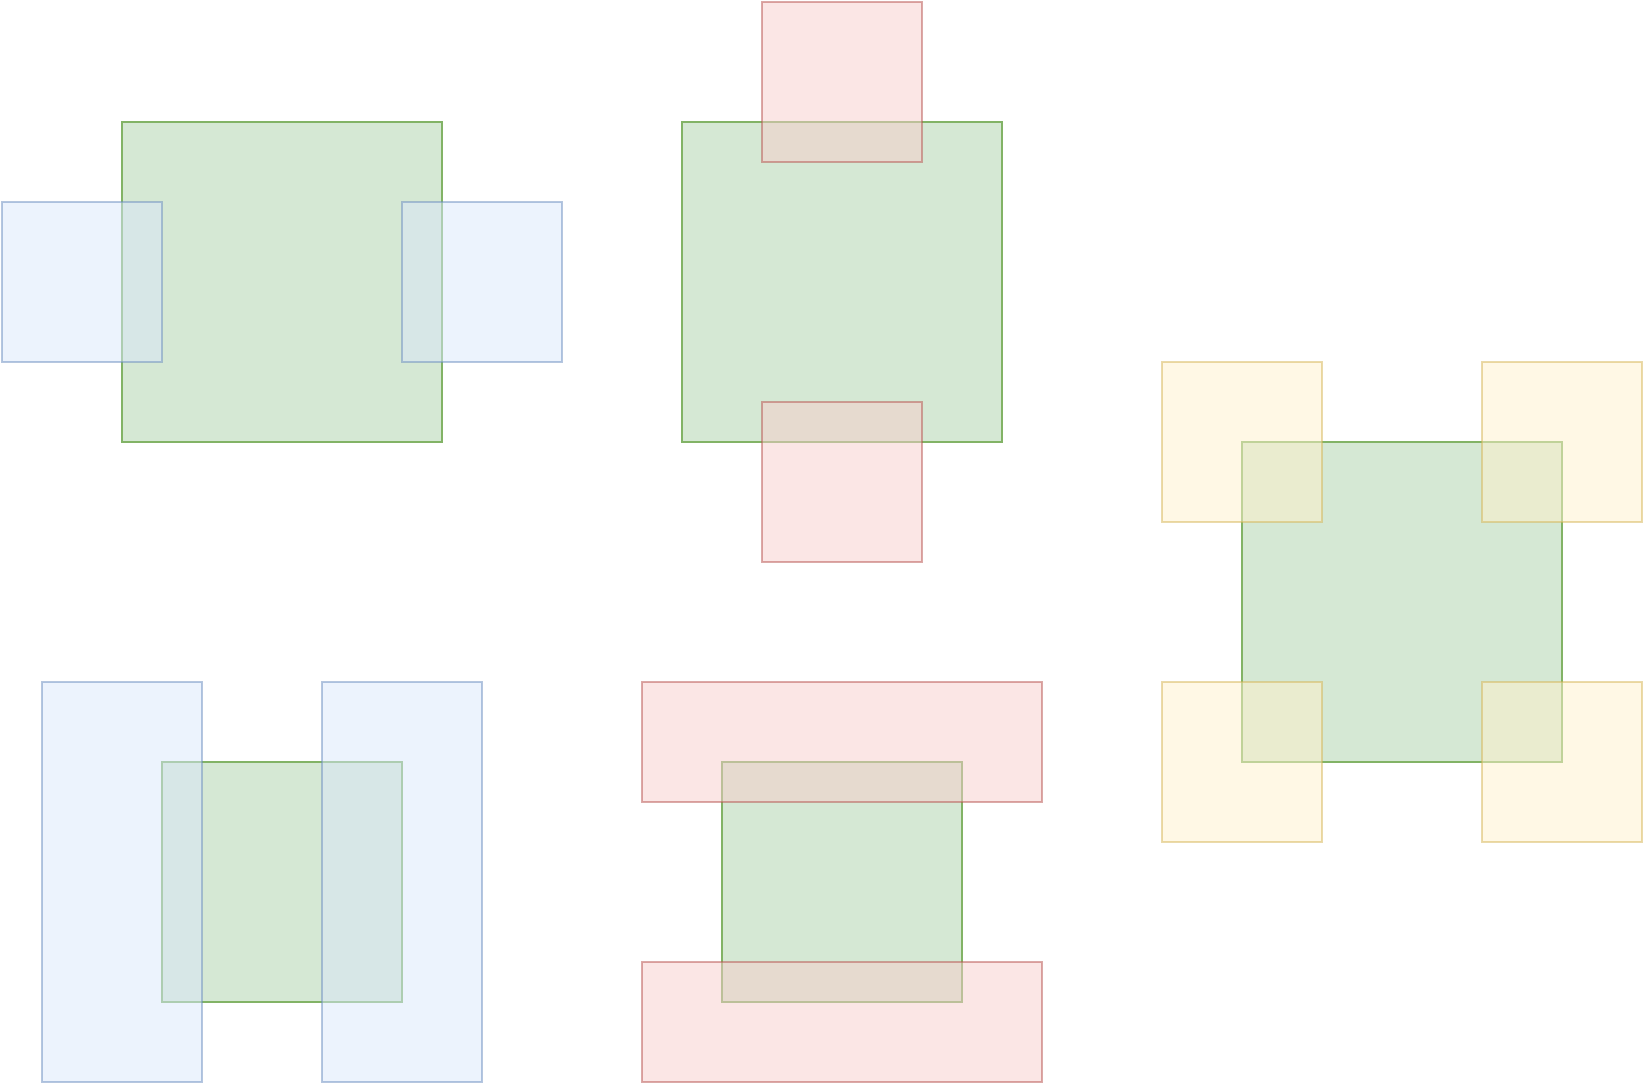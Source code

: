 <mxfile>
    <diagram id="D9y0n1A1WVWuOY9T_B6i" name="Page-1">
        <mxGraphModel dx="658" dy="728" grid="1" gridSize="10" guides="1" tooltips="1" connect="1" arrows="1" fold="1" page="1" pageScale="1" pageWidth="827" pageHeight="1169" math="0" shadow="0">
            <root>
                <mxCell id="0"/>
                <mxCell id="1" parent="0"/>
                <mxCell id="8" value="" style="rounded=0;whiteSpace=wrap;html=1;fillColor=none;" parent="1" vertex="1">
                    <mxGeometry x="80" y="280" width="160" height="160" as="geometry"/>
                </mxCell>
                <mxCell id="2" value="" style="rounded=0;whiteSpace=wrap;html=1;fillColor=#d5e8d4;strokeColor=#82b366;" parent="1" vertex="1">
                    <mxGeometry x="80" y="280" width="160" height="160" as="geometry"/>
                </mxCell>
                <mxCell id="3" value="" style="rounded=0;whiteSpace=wrap;html=1;fillColor=#dae8fc;strokeColor=#6c8ebf;opacity=50;" parent="1" vertex="1">
                    <mxGeometry x="20" y="320" width="80" height="80" as="geometry"/>
                </mxCell>
                <mxCell id="5" value="" style="rounded=0;whiteSpace=wrap;html=1;fillColor=#dae8fc;strokeColor=#6c8ebf;opacity=50;" parent="1" vertex="1">
                    <mxGeometry x="220" y="320" width="80" height="80" as="geometry"/>
                </mxCell>
                <mxCell id="9" value="" style="rounded=0;whiteSpace=wrap;html=1;fillColor=#d5e8d4;strokeColor=#82b366;" parent="1" vertex="1">
                    <mxGeometry x="100" y="600" width="120" height="120" as="geometry"/>
                </mxCell>
                <mxCell id="10" value="" style="rounded=0;whiteSpace=wrap;html=1;fillColor=#dae8fc;strokeColor=#6c8ebf;opacity=50;" parent="1" vertex="1">
                    <mxGeometry x="40" y="560" width="80" height="200" as="geometry"/>
                </mxCell>
                <mxCell id="12" value="" style="rounded=0;whiteSpace=wrap;html=1;fillColor=#dae8fc;strokeColor=#6c8ebf;opacity=50;" parent="1" vertex="1">
                    <mxGeometry x="180" y="560" width="80" height="200" as="geometry"/>
                </mxCell>
                <mxCell id="13" value="" style="rounded=0;whiteSpace=wrap;html=1;fillColor=#d5e8d4;strokeColor=#82b366;" parent="1" vertex="1">
                    <mxGeometry x="380" y="600" width="120" height="120" as="geometry"/>
                </mxCell>
                <mxCell id="14" value="" style="rounded=0;whiteSpace=wrap;html=1;fillColor=#f8cecc;strokeColor=#b85450;opacity=50;" parent="1" vertex="1">
                    <mxGeometry x="340" y="560" width="200" height="60" as="geometry"/>
                </mxCell>
                <mxCell id="15" value="" style="rounded=0;whiteSpace=wrap;html=1;fillColor=#f8cecc;strokeColor=#b85450;opacity=50;" parent="1" vertex="1">
                    <mxGeometry x="340" y="700" width="200" height="60" as="geometry"/>
                </mxCell>
                <mxCell id="21" value="" style="rounded=0;whiteSpace=wrap;html=1;fillColor=#d5e8d4;strokeColor=#82b366;" parent="1" vertex="1">
                    <mxGeometry x="640" y="440" width="160" height="160" as="geometry"/>
                </mxCell>
                <mxCell id="22" value="" style="rounded=0;whiteSpace=wrap;html=1;fillColor=#fff2cc;opacity=50;strokeColor=#d6b656;" parent="1" vertex="1">
                    <mxGeometry x="600" y="400" width="80" height="80" as="geometry"/>
                </mxCell>
                <mxCell id="23" value="" style="rounded=0;whiteSpace=wrap;html=1;fillColor=#fff2cc;opacity=50;strokeColor=#d6b656;" parent="1" vertex="1">
                    <mxGeometry x="600" y="560" width="80" height="80" as="geometry"/>
                </mxCell>
                <mxCell id="24" value="" style="rounded=0;whiteSpace=wrap;html=1;fillColor=#fff2cc;opacity=50;strokeColor=#d6b656;" parent="1" vertex="1">
                    <mxGeometry x="760" y="560" width="80" height="80" as="geometry"/>
                </mxCell>
                <mxCell id="25" value="" style="rounded=0;whiteSpace=wrap;html=1;fillColor=#fff2cc;opacity=50;strokeColor=#d6b656;" parent="1" vertex="1">
                    <mxGeometry x="760" y="400" width="80" height="80" as="geometry"/>
                </mxCell>
                <mxCell id="32" value="" style="rounded=0;whiteSpace=wrap;html=1;fillColor=none;" parent="1" vertex="1">
                    <mxGeometry x="360" y="280" width="160" height="160" as="geometry"/>
                </mxCell>
                <mxCell id="33" value="" style="rounded=0;whiteSpace=wrap;html=1;fillColor=#d5e8d4;strokeColor=#82b366;" parent="1" vertex="1">
                    <mxGeometry x="360" y="280" width="160" height="160" as="geometry"/>
                </mxCell>
                <mxCell id="36" value="" style="rounded=0;whiteSpace=wrap;html=1;fillColor=#f8cecc;strokeColor=#b85450;opacity=50;" parent="1" vertex="1">
                    <mxGeometry x="400" y="420" width="80" height="80" as="geometry"/>
                </mxCell>
                <mxCell id="37" value="" style="rounded=0;whiteSpace=wrap;html=1;fillColor=#f8cecc;strokeColor=#b85450;opacity=50;" parent="1" vertex="1">
                    <mxGeometry x="400" y="220" width="80" height="80" as="geometry"/>
                </mxCell>
            </root>
        </mxGraphModel>
    </diagram>
    <diagram id="37kOpbUEENELZWZ-42YW" name="Page-2">
        <mxGraphModel dx="1537" dy="728" grid="1" gridSize="10" guides="1" tooltips="1" connect="1" arrows="1" fold="1" page="1" pageScale="1" pageWidth="827" pageHeight="1169" math="0" shadow="0">
            <root>
                <mxCell id="0"/>
                <mxCell id="1" parent="0"/>
                <mxCell id="Qr5x2QdAKcGL1PW_GDfY-1" value="Shape" style="rounded=0;whiteSpace=wrap;html=1;" parent="1" vertex="1">
                    <mxGeometry x="200" y="120" width="80" height="40" as="geometry"/>
                </mxCell>
                <mxCell id="Qr5x2QdAKcGL1PW_GDfY-2" value="Rectangle" style="rounded=0;whiteSpace=wrap;html=1;" parent="1" vertex="1">
                    <mxGeometry x="80" y="200" width="80" height="40" as="geometry"/>
                </mxCell>
                <mxCell id="Qr5x2QdAKcGL1PW_GDfY-3" value="Circle" style="rounded=0;whiteSpace=wrap;html=1;" parent="1" vertex="1">
                    <mxGeometry x="320" y="200" width="80" height="40" as="geometry"/>
                </mxCell>
                <mxCell id="Qr5x2QdAKcGL1PW_GDfY-4" value="Ball" style="rounded=0;whiteSpace=wrap;html=1;" parent="1" vertex="1">
                    <mxGeometry x="320" y="280" width="80" height="40" as="geometry"/>
                </mxCell>
                <mxCell id="Qr5x2QdAKcGL1PW_GDfY-5" value="Paddle" style="rounded=0;whiteSpace=wrap;html=1;" parent="1" vertex="1">
                    <mxGeometry x="200" y="280" width="80" height="40" as="geometry"/>
                </mxCell>
                <mxCell id="Qr5x2QdAKcGL1PW_GDfY-6" value="Brick" style="rounded=0;whiteSpace=wrap;html=1;" parent="1" vertex="1">
                    <mxGeometry x="80" y="280" width="80" height="40" as="geometry"/>
                </mxCell>
                <mxCell id="Qr5x2QdAKcGL1PW_GDfY-7" value="Wall" style="rounded=0;whiteSpace=wrap;html=1;" parent="1" vertex="1">
                    <mxGeometry x="-40" y="280" width="80" height="40" as="geometry"/>
                </mxCell>
                <mxCell id="Qr5x2QdAKcGL1PW_GDfY-9" value="" style="endArrow=none;html=1;entryX=0.5;entryY=1;entryDx=0;entryDy=0;exitX=0.5;exitY=0;exitDx=0;exitDy=0;" parent="1" source="Qr5x2QdAKcGL1PW_GDfY-2" target="Qr5x2QdAKcGL1PW_GDfY-1" edge="1">
                    <mxGeometry width="50" height="50" relative="1" as="geometry">
                        <mxPoint x="220" y="400" as="sourcePoint"/>
                        <mxPoint x="270" y="350" as="targetPoint"/>
                        <Array as="points">
                            <mxPoint x="120" y="180"/>
                            <mxPoint x="240" y="180"/>
                        </Array>
                    </mxGeometry>
                </mxCell>
                <mxCell id="Qr5x2QdAKcGL1PW_GDfY-10" value="" style="endArrow=none;html=1;entryX=0.5;entryY=1;entryDx=0;entryDy=0;exitX=0.5;exitY=0;exitDx=0;exitDy=0;" parent="1" source="Qr5x2QdAKcGL1PW_GDfY-7" target="Qr5x2QdAKcGL1PW_GDfY-2" edge="1">
                    <mxGeometry width="50" height="50" relative="1" as="geometry">
                        <mxPoint x="350" y="160" as="sourcePoint"/>
                        <mxPoint x="400" y="110" as="targetPoint"/>
                        <Array as="points">
                            <mxPoint y="260"/>
                            <mxPoint x="120" y="260"/>
                        </Array>
                    </mxGeometry>
                </mxCell>
                <mxCell id="Qr5x2QdAKcGL1PW_GDfY-11" value="" style="endArrow=none;html=1;entryX=0.5;entryY=1;entryDx=0;entryDy=0;exitX=0.5;exitY=0;exitDx=0;exitDy=0;" parent="1" source="Qr5x2QdAKcGL1PW_GDfY-3" target="Qr5x2QdAKcGL1PW_GDfY-1" edge="1">
                    <mxGeometry width="50" height="50" relative="1" as="geometry">
                        <mxPoint x="360" y="170" as="sourcePoint"/>
                        <mxPoint x="410" y="120" as="targetPoint"/>
                        <Array as="points">
                            <mxPoint x="360" y="180"/>
                            <mxPoint x="240" y="180"/>
                        </Array>
                    </mxGeometry>
                </mxCell>
                <mxCell id="Qr5x2QdAKcGL1PW_GDfY-12" value="" style="endArrow=none;html=1;entryX=0.5;entryY=1;entryDx=0;entryDy=0;exitX=0.5;exitY=0;exitDx=0;exitDy=0;" parent="1" source="Qr5x2QdAKcGL1PW_GDfY-6" target="Qr5x2QdAKcGL1PW_GDfY-2" edge="1">
                    <mxGeometry width="50" height="50" relative="1" as="geometry">
                        <mxPoint x="370" y="180" as="sourcePoint"/>
                        <mxPoint x="420" y="130" as="targetPoint"/>
                    </mxGeometry>
                </mxCell>
                <mxCell id="Qr5x2QdAKcGL1PW_GDfY-13" value="" style="endArrow=none;html=1;exitX=0.5;exitY=0;exitDx=0;exitDy=0;entryX=0.5;entryY=1;entryDx=0;entryDy=0;" parent="1" source="Qr5x2QdAKcGL1PW_GDfY-5" target="Qr5x2QdAKcGL1PW_GDfY-2" edge="1">
                    <mxGeometry width="50" height="50" relative="1" as="geometry">
                        <mxPoint x="380" y="190" as="sourcePoint"/>
                        <mxPoint x="430" y="140" as="targetPoint"/>
                        <Array as="points">
                            <mxPoint x="240" y="260"/>
                            <mxPoint x="120" y="260"/>
                        </Array>
                    </mxGeometry>
                </mxCell>
                <mxCell id="Qr5x2QdAKcGL1PW_GDfY-14" value="" style="endArrow=none;html=1;entryX=0.5;entryY=1;entryDx=0;entryDy=0;" parent="1" source="Qr5x2QdAKcGL1PW_GDfY-4" target="Qr5x2QdAKcGL1PW_GDfY-3" edge="1">
                    <mxGeometry width="50" height="50" relative="1" as="geometry">
                        <mxPoint x="390" y="200" as="sourcePoint"/>
                        <mxPoint x="440" y="150" as="targetPoint"/>
                    </mxGeometry>
                </mxCell>
            </root>
        </mxGraphModel>
    </diagram>
    <diagram id="2sWwRo4ZFx5-pePZC_CM" name="Page-3">
        <mxGraphModel dx="1021" dy="809" grid="1" gridSize="10" guides="1" tooltips="1" connect="1" arrows="1" fold="1" page="1" pageScale="1" pageWidth="827" pageHeight="1169" math="0" shadow="0">
            <root>
                <mxCell id="0"/>
                <mxCell id="1" parent="0"/>
                <mxCell id="E0uVWgAHKYhyHuvZZFbG-1" value="" style="rounded=0;whiteSpace=wrap;html=1;fillColor=none;dashed=1;" vertex="1" parent="1">
                    <mxGeometry x="80" y="80" width="160" height="160" as="geometry"/>
                </mxCell>
                <mxCell id="E0uVWgAHKYhyHuvZZFbG-2" value="" style="ellipse;whiteSpace=wrap;html=1;aspect=fixed;fillColor=#dae8fc;strokeColor=#6c8ebf;shadow=0;" vertex="1" parent="1">
                    <mxGeometry x="80" y="80" width="160" height="160" as="geometry"/>
                </mxCell>
                <mxCell id="E0uVWgAHKYhyHuvZZFbG-4" value="" style="rounded=0;whiteSpace=wrap;html=1;fillColor=#dae8fc;strokeColor=#6c8ebf;" vertex="1" parent="1">
                    <mxGeometry x="280" y="120" width="160" height="80" as="geometry"/>
                </mxCell>
                <mxCell id="E0uVWgAHKYhyHuvZZFbG-8" value="" style="ellipse;whiteSpace=wrap;html=1;aspect=fixed;shadow=0;sketch=0;fillColor=#000000;" vertex="1" parent="1">
                    <mxGeometry x="NaN" y="NaN" width="NaN" height="10" as="geometry"/>
                </mxCell>
                <mxCell id="E0uVWgAHKYhyHuvZZFbG-9" value="" style="ellipse;whiteSpace=wrap;html=1;aspect=fixed;shadow=0;sketch=0;fillColor=#000000;" vertex="1" parent="1">
                    <mxGeometry x="155" y="155" width="10" height="10" as="geometry"/>
                </mxCell>
                <mxCell id="E0uVWgAHKYhyHuvZZFbG-10" value="" style="endArrow=classic;startArrow=classic;html=1;exitX=0.5;exitY=0;exitDx=0;exitDy=0;" edge="1" parent="1" source="E0uVWgAHKYhyHuvZZFbG-9" target="E0uVWgAHKYhyHuvZZFbG-2">
                    <mxGeometry width="50" height="50" relative="1" as="geometry">
                        <mxPoint x="190" y="150" as="sourcePoint"/>
                        <mxPoint x="240" y="100" as="targetPoint"/>
                    </mxGeometry>
                </mxCell>
                <mxCell id="E0uVWgAHKYhyHuvZZFbG-11" value="" style="endArrow=none;html=1;" edge="1" parent="1">
                    <mxGeometry width="50" height="50" relative="1" as="geometry">
                        <mxPoint x="80" y="80" as="sourcePoint"/>
                        <mxPoint x="80" y="40" as="targetPoint"/>
                    </mxGeometry>
                </mxCell>
                <mxCell id="E0uVWgAHKYhyHuvZZFbG-12" value="" style="endArrow=none;html=1;" edge="1" parent="1">
                    <mxGeometry width="50" height="50" relative="1" as="geometry">
                        <mxPoint x="239.47" y="80" as="sourcePoint"/>
                        <mxPoint x="239.47" y="40" as="targetPoint"/>
                    </mxGeometry>
                </mxCell>
                <mxCell id="E0uVWgAHKYhyHuvZZFbG-13" value="" style="endArrow=none;html=1;entryX=0;entryY=1;entryDx=0;entryDy=0;" edge="1" parent="1" target="E0uVWgAHKYhyHuvZZFbG-1">
                    <mxGeometry width="50" height="50" relative="1" as="geometry">
                        <mxPoint x="40" y="240" as="sourcePoint"/>
                        <mxPoint x="90" y="50" as="targetPoint"/>
                    </mxGeometry>
                </mxCell>
                <mxCell id="E0uVWgAHKYhyHuvZZFbG-14" value="" style="endArrow=none;html=1;entryX=0;entryY=1;entryDx=0;entryDy=0;" edge="1" parent="1">
                    <mxGeometry width="50" height="50" relative="1" as="geometry">
                        <mxPoint x="40.0" y="79.47" as="sourcePoint"/>
                        <mxPoint x="80" y="79.47" as="targetPoint"/>
                    </mxGeometry>
                </mxCell>
                <mxCell id="E0uVWgAHKYhyHuvZZFbG-15" value="" style="endArrow=none;html=1;entryX=0;entryY=1;entryDx=0;entryDy=0;" edge="1" parent="1">
                    <mxGeometry width="50" height="50" relative="1" as="geometry">
                        <mxPoint x="440.0" y="120" as="sourcePoint"/>
                        <mxPoint x="480" y="120.0" as="targetPoint"/>
                    </mxGeometry>
                </mxCell>
                <mxCell id="E0uVWgAHKYhyHuvZZFbG-16" value="" style="endArrow=none;html=1;" edge="1" parent="1">
                    <mxGeometry width="50" height="50" relative="1" as="geometry">
                        <mxPoint x="280" y="120" as="sourcePoint"/>
                        <mxPoint x="280" y="80" as="targetPoint"/>
                    </mxGeometry>
                </mxCell>
                <mxCell id="E0uVWgAHKYhyHuvZZFbG-17" value="" style="endArrow=none;html=1;" edge="1" parent="1">
                    <mxGeometry width="50" height="50" relative="1" as="geometry">
                        <mxPoint x="439.47" y="120" as="sourcePoint"/>
                        <mxPoint x="439.47" y="80" as="targetPoint"/>
                    </mxGeometry>
                </mxCell>
                <mxCell id="E0uVWgAHKYhyHuvZZFbG-19" value="" style="endArrow=none;html=1;entryX=0;entryY=1;entryDx=0;entryDy=0;" edge="1" parent="1">
                    <mxGeometry width="50" height="50" relative="1" as="geometry">
                        <mxPoint x="440" y="200" as="sourcePoint"/>
                        <mxPoint x="480" y="200.0" as="targetPoint"/>
                    </mxGeometry>
                </mxCell>
                <mxCell id="E0uVWgAHKYhyHuvZZFbG-20" value="Rectangle" style="text;strokeColor=none;fillColor=none;html=1;fontSize=14;fontStyle=1;verticalAlign=middle;align=center;shadow=0;sketch=0;" vertex="1" parent="1">
                    <mxGeometry x="310" y="80" width="100" height="40" as="geometry"/>
                </mxCell>
                <mxCell id="E0uVWgAHKYhyHuvZZFbG-22" value="Circle" style="text;strokeColor=none;fillColor=none;html=1;fontSize=14;fontStyle=1;verticalAlign=middle;align=center;shadow=0;sketch=0;" vertex="1" parent="1">
                    <mxGeometry x="110" y="40" width="100" height="40" as="geometry"/>
                </mxCell>
                <mxCell id="E0uVWgAHKYhyHuvZZFbG-23" value="MinX" style="text;strokeColor=none;fillColor=none;html=1;fontSize=12;fontStyle=1;verticalAlign=middle;align=center;shadow=0;sketch=0;" vertex="1" parent="1">
                    <mxGeometry x="40" y="20" width="80" height="20" as="geometry"/>
                </mxCell>
                <mxCell id="E0uVWgAHKYhyHuvZZFbG-24" value="MaxX" style="text;strokeColor=none;fillColor=none;html=1;fontSize=12;fontStyle=1;verticalAlign=middle;align=center;shadow=0;sketch=0;" vertex="1" parent="1">
                    <mxGeometry x="200" y="20" width="80" height="20" as="geometry"/>
                </mxCell>
                <mxCell id="E0uVWgAHKYhyHuvZZFbG-25" value="MinX" style="text;strokeColor=none;fillColor=none;html=1;fontSize=12;fontStyle=1;verticalAlign=middle;align=center;shadow=0;sketch=0;" vertex="1" parent="1">
                    <mxGeometry x="240" y="60" width="80" height="20" as="geometry"/>
                </mxCell>
                <mxCell id="E0uVWgAHKYhyHuvZZFbG-26" value="MaxX" style="text;strokeColor=none;fillColor=none;html=1;fontSize=12;fontStyle=1;verticalAlign=middle;align=center;shadow=0;sketch=0;" vertex="1" parent="1">
                    <mxGeometry x="400" y="60" width="80" height="20" as="geometry"/>
                </mxCell>
                <mxCell id="E0uVWgAHKYhyHuvZZFbG-27" value="MinY" style="text;strokeColor=none;fillColor=none;html=1;fontSize=12;fontStyle=1;verticalAlign=middle;align=center;shadow=0;sketch=0;" vertex="1" parent="1">
                    <mxGeometry x="-40" y="70" width="80" height="20" as="geometry"/>
                </mxCell>
                <mxCell id="E0uVWgAHKYhyHuvZZFbG-28" value="MaxY" style="text;strokeColor=none;fillColor=none;html=1;fontSize=12;fontStyle=1;verticalAlign=middle;align=center;shadow=0;sketch=0;" vertex="1" parent="1">
                    <mxGeometry x="-40" y="230" width="80" height="20" as="geometry"/>
                </mxCell>
                <mxCell id="E0uVWgAHKYhyHuvZZFbG-29" value="MinY" style="text;strokeColor=none;fillColor=none;html=1;fontSize=12;fontStyle=1;verticalAlign=middle;align=center;shadow=0;sketch=0;" vertex="1" parent="1">
                    <mxGeometry x="480" y="110" width="80" height="20" as="geometry"/>
                </mxCell>
                <mxCell id="E0uVWgAHKYhyHuvZZFbG-30" value="MaxY" style="text;strokeColor=none;fillColor=none;html=1;fontSize=12;fontStyle=1;verticalAlign=middle;align=center;shadow=0;sketch=0;" vertex="1" parent="1">
                    <mxGeometry x="480" y="190" width="80" height="20" as="geometry"/>
                </mxCell>
                <mxCell id="E0uVWgAHKYhyHuvZZFbG-31" value="R" style="text;strokeColor=none;fillColor=none;html=1;fontSize=12;fontStyle=1;verticalAlign=middle;align=center;shadow=0;sketch=0;" vertex="1" parent="1">
                    <mxGeometry x="165" y="110" width="20" height="20" as="geometry"/>
                </mxCell>
                <mxCell id="E0uVWgAHKYhyHuvZZFbG-32" value="(x, y)" style="text;strokeColor=none;fillColor=none;html=1;fontSize=12;fontStyle=1;verticalAlign=middle;align=center;shadow=0;sketch=0;" vertex="1" parent="1">
                    <mxGeometry x="120" y="170" width="80" height="20" as="geometry"/>
                </mxCell>
                <mxCell id="E0uVWgAHKYhyHuvZZFbG-33" value="" style="ellipse;whiteSpace=wrap;html=1;aspect=fixed;shadow=0;sketch=0;fillColor=#000000;" vertex="1" parent="1">
                    <mxGeometry x="355" y="155" width="10" height="10" as="geometry"/>
                </mxCell>
                <mxCell id="E0uVWgAHKYhyHuvZZFbG-34" value="(x, y)" style="text;strokeColor=none;fillColor=none;html=1;fontSize=12;fontStyle=1;verticalAlign=middle;align=center;shadow=0;sketch=0;" vertex="1" parent="1">
                    <mxGeometry x="320" y="170" width="80" height="20" as="geometry"/>
                </mxCell>
            </root>
        </mxGraphModel>
    </diagram>
    <diagram id="UsU0kqL7JhDUJQbx0KKw" name="Page-4">
        <mxGraphModel dx="1537" dy="728" grid="1" gridSize="10" guides="1" tooltips="1" connect="1" arrows="1" fold="1" page="1" pageScale="1" pageWidth="827" pageHeight="1169" math="0" shadow="0">
            <root>
                <mxCell id="0"/>
                <mxCell id="1" parent="0"/>
                <mxCell id="ChADXR-xzNTXo43bH8L9-1" value="Shape" style="rounded=0;whiteSpace=wrap;html=1;" vertex="1" parent="1">
                    <mxGeometry x="200" y="120" width="80" height="40" as="geometry"/>
                </mxCell>
                <mxCell id="ChADXR-xzNTXo43bH8L9-2" value="Rectangle" style="rounded=0;whiteSpace=wrap;html=1;" vertex="1" parent="1">
                    <mxGeometry x="80" y="200" width="80" height="40" as="geometry"/>
                </mxCell>
                <mxCell id="ChADXR-xzNTXo43bH8L9-3" value="Circle" style="rounded=0;whiteSpace=wrap;html=1;" vertex="1" parent="1">
                    <mxGeometry x="320" y="200" width="80" height="40" as="geometry"/>
                </mxCell>
                <mxCell id="ChADXR-xzNTXo43bH8L9-4" value="Ball" style="rounded=0;whiteSpace=wrap;html=1;" vertex="1" parent="1">
                    <mxGeometry x="320" y="280" width="80" height="40" as="geometry"/>
                </mxCell>
                <mxCell id="ChADXR-xzNTXo43bH8L9-5" value="Paddle" style="rounded=0;whiteSpace=wrap;html=1;" vertex="1" parent="1">
                    <mxGeometry x="200" y="280" width="80" height="40" as="geometry"/>
                </mxCell>
                <mxCell id="ChADXR-xzNTXo43bH8L9-6" value="Brick" style="rounded=0;whiteSpace=wrap;html=1;" vertex="1" parent="1">
                    <mxGeometry x="80" y="280" width="80" height="40" as="geometry"/>
                </mxCell>
                <mxCell id="ChADXR-xzNTXo43bH8L9-7" value="Wall" style="rounded=0;whiteSpace=wrap;html=1;" vertex="1" parent="1">
                    <mxGeometry x="-40" y="280" width="80" height="40" as="geometry"/>
                </mxCell>
                <mxCell id="ChADXR-xzNTXo43bH8L9-8" value="" style="endArrow=none;html=1;entryX=0.5;entryY=1;entryDx=0;entryDy=0;exitX=0.5;exitY=0;exitDx=0;exitDy=0;" edge="1" parent="1" source="ChADXR-xzNTXo43bH8L9-2" target="ChADXR-xzNTXo43bH8L9-1">
                    <mxGeometry width="50" height="50" relative="1" as="geometry">
                        <mxPoint x="220" y="400" as="sourcePoint"/>
                        <mxPoint x="270" y="350" as="targetPoint"/>
                        <Array as="points">
                            <mxPoint x="120" y="180"/>
                            <mxPoint x="240" y="180"/>
                        </Array>
                    </mxGeometry>
                </mxCell>
                <mxCell id="ChADXR-xzNTXo43bH8L9-9" value="" style="endArrow=none;html=1;entryX=0.5;entryY=1;entryDx=0;entryDy=0;exitX=0.5;exitY=0;exitDx=0;exitDy=0;" edge="1" parent="1" source="ChADXR-xzNTXo43bH8L9-7" target="ChADXR-xzNTXo43bH8L9-2">
                    <mxGeometry width="50" height="50" relative="1" as="geometry">
                        <mxPoint x="350" y="160" as="sourcePoint"/>
                        <mxPoint x="400" y="110" as="targetPoint"/>
                        <Array as="points">
                            <mxPoint y="260"/>
                            <mxPoint x="120" y="260"/>
                        </Array>
                    </mxGeometry>
                </mxCell>
                <mxCell id="ChADXR-xzNTXo43bH8L9-10" value="" style="endArrow=none;html=1;entryX=0.5;entryY=1;entryDx=0;entryDy=0;exitX=0.5;exitY=0;exitDx=0;exitDy=0;" edge="1" parent="1" source="ChADXR-xzNTXo43bH8L9-3" target="ChADXR-xzNTXo43bH8L9-1">
                    <mxGeometry width="50" height="50" relative="1" as="geometry">
                        <mxPoint x="360" y="170" as="sourcePoint"/>
                        <mxPoint x="410" y="120" as="targetPoint"/>
                        <Array as="points">
                            <mxPoint x="360" y="180"/>
                            <mxPoint x="240" y="180"/>
                        </Array>
                    </mxGeometry>
                </mxCell>
                <mxCell id="ChADXR-xzNTXo43bH8L9-11" value="" style="endArrow=none;html=1;entryX=0.5;entryY=1;entryDx=0;entryDy=0;exitX=0.5;exitY=0;exitDx=0;exitDy=0;" edge="1" parent="1" source="ChADXR-xzNTXo43bH8L9-6" target="ChADXR-xzNTXo43bH8L9-2">
                    <mxGeometry width="50" height="50" relative="1" as="geometry">
                        <mxPoint x="370" y="180" as="sourcePoint"/>
                        <mxPoint x="420" y="130" as="targetPoint"/>
                    </mxGeometry>
                </mxCell>
                <mxCell id="ChADXR-xzNTXo43bH8L9-12" value="" style="endArrow=none;html=1;exitX=0.5;exitY=0;exitDx=0;exitDy=0;entryX=0.5;entryY=1;entryDx=0;entryDy=0;" edge="1" parent="1" source="ChADXR-xzNTXo43bH8L9-5" target="ChADXR-xzNTXo43bH8L9-2">
                    <mxGeometry width="50" height="50" relative="1" as="geometry">
                        <mxPoint x="380" y="190" as="sourcePoint"/>
                        <mxPoint x="430" y="140" as="targetPoint"/>
                        <Array as="points">
                            <mxPoint x="240" y="260"/>
                            <mxPoint x="120" y="260"/>
                        </Array>
                    </mxGeometry>
                </mxCell>
                <mxCell id="ChADXR-xzNTXo43bH8L9-13" value="" style="endArrow=none;html=1;entryX=0.5;entryY=1;entryDx=0;entryDy=0;" edge="1" parent="1" source="ChADXR-xzNTXo43bH8L9-4" target="ChADXR-xzNTXo43bH8L9-3">
                    <mxGeometry width="50" height="50" relative="1" as="geometry">
                        <mxPoint x="390" y="200" as="sourcePoint"/>
                        <mxPoint x="440" y="150" as="targetPoint"/>
                    </mxGeometry>
                </mxCell>
            </root>
        </mxGraphModel>
    </diagram>
    <diagram id="kmAfZ8GdbO1DOIVvAxAN" name="Page-5">
        <mxGraphModel dx="1014" dy="1040" grid="1" gridSize="10" guides="1" tooltips="1" connect="1" arrows="1" fold="1" page="1" pageScale="1" pageWidth="827" pageHeight="1169" math="0" shadow="0">
            <root>
                <mxCell id="0"/>
                <mxCell id="1" parent="0"/>
                <mxCell id="9M24n2bTwKtzhzi8vtoN-1" value="" style="rounded=0;whiteSpace=wrap;html=1;shadow=0;sketch=0;fontSize=12;fillColor=#dae8fc;strokeColor=#6c8ebf;" vertex="1" parent="1">
                    <mxGeometry x="199" y="160" width="80" height="240" as="geometry"/>
                </mxCell>
                <mxCell id="9M24n2bTwKtzhzi8vtoN-2" value="" style="ellipse;whiteSpace=wrap;html=1;aspect=fixed;shadow=0;sketch=0;fontSize=12;fillColor=#f8cecc;strokeColor=#b85450;" vertex="1" parent="1">
                    <mxGeometry x="39" y="160" width="80" height="80" as="geometry"/>
                </mxCell>
                <mxCell id="9M24n2bTwKtzhzi8vtoN-4" value="" style="shape=flexArrow;endArrow=classic;html=1;fontSize=12;entryX=0;entryY=0.5;entryDx=0;entryDy=0;width=36;endSize=14.617;" edge="1" parent="1" source="9M24n2bTwKtzhzi8vtoN-2" target="9M24n2bTwKtzhzi8vtoN-1">
                    <mxGeometry width="50" height="50" relative="1" as="geometry">
                        <mxPoint x="179" y="520" as="sourcePoint"/>
                        <mxPoint x="229" y="470" as="targetPoint"/>
                    </mxGeometry>
                </mxCell>
                <mxCell id="9M24n2bTwKtzhzi8vtoN-5" value="" style="rounded=0;whiteSpace=wrap;html=1;shadow=0;sketch=0;fontSize=12;fillColor=#dae8fc;strokeColor=#6c8ebf;" vertex="1" parent="1">
                    <mxGeometry x="398" y="160" width="80" height="240" as="geometry"/>
                </mxCell>
                <mxCell id="9M24n2bTwKtzhzi8vtoN-6" value="" style="ellipse;whiteSpace=wrap;html=1;aspect=fixed;shadow=0;sketch=0;fontSize=12;fillColor=#f8cecc;strokeColor=#b85450;" vertex="1" parent="1">
                    <mxGeometry x="358" y="240" width="80" height="80" as="geometry"/>
                </mxCell>
                <mxCell id="9M24n2bTwKtzhzi8vtoN-7" value="" style="shape=flexArrow;endArrow=classic;html=1;fontSize=12;entryX=0;entryY=0.5;entryDx=0;entryDy=0;width=36;endSize=14.617;" edge="1" source="9M24n2bTwKtzhzi8vtoN-6" target="9M24n2bTwKtzhzi8vtoN-5" parent="1">
                    <mxGeometry width="50" height="50" relative="1" as="geometry">
                        <mxPoint x="378" y="520" as="sourcePoint"/>
                        <mxPoint x="428" y="470" as="targetPoint"/>
                    </mxGeometry>
                </mxCell>
                <mxCell id="9M24n2bTwKtzhzi8vtoN-8" value="" style="rounded=0;whiteSpace=wrap;html=1;shadow=0;sketch=0;fontSize=12;fillColor=#dae8fc;strokeColor=#6c8ebf;" vertex="1" parent="1">
                    <mxGeometry x="640" y="160" width="80" height="240" as="geometry"/>
                </mxCell>
                <mxCell id="9M24n2bTwKtzhzi8vtoN-9" value="" style="ellipse;whiteSpace=wrap;html=1;aspect=fixed;shadow=0;sketch=0;fontSize=12;fillColor=#f8cecc;strokeColor=#b85450;" vertex="1" parent="1">
                    <mxGeometry x="560" y="240" width="80" height="80" as="geometry"/>
                </mxCell>
                <mxCell id="9M24n2bTwKtzhzi8vtoN-10" value="" style="shape=flexArrow;endArrow=classic;html=1;fontSize=12;entryX=0;entryY=0.5;entryDx=0;entryDy=0;width=36;endSize=14.617;" edge="1" source="9M24n2bTwKtzhzi8vtoN-9" target="9M24n2bTwKtzhzi8vtoN-8" parent="1">
                    <mxGeometry width="50" height="50" relative="1" as="geometry">
                        <mxPoint x="620" y="520" as="sourcePoint"/>
                        <mxPoint x="670" y="470" as="targetPoint"/>
                    </mxGeometry>
                </mxCell>
                <mxCell id="9M24n2bTwKtzhzi8vtoN-11" value="시작" style="text;strokeColor=none;fillColor=none;html=1;fontSize=24;fontStyle=1;verticalAlign=middle;align=center;shadow=0;sketch=0;" vertex="1" parent="1">
                    <mxGeometry x="119" y="110" width="100" height="40" as="geometry"/>
                </mxCell>
                <mxCell id="9M24n2bTwKtzhzi8vtoN-12" value="충돌" style="text;strokeColor=none;fillColor=none;html=1;fontSize=24;fontStyle=1;verticalAlign=middle;align=center;shadow=0;sketch=0;" vertex="1" parent="1">
                    <mxGeometry x="348" y="110" width="100" height="40" as="geometry"/>
                </mxCell>
                <mxCell id="9M24n2bTwKtzhzi8vtoN-13" value="위치 보정" style="text;strokeColor=none;fillColor=none;html=1;fontSize=24;fontStyle=1;verticalAlign=middle;align=center;shadow=0;sketch=0;" vertex="1" parent="1">
                    <mxGeometry x="580" y="110" width="100" height="40" as="geometry"/>
                </mxCell>
            </root>
        </mxGraphModel>
    </diagram>
    <diagram id="pGBr0JAKK03nQU8S1bMZ" name="Page-6">
        <mxGraphModel dx="1537" dy="728" grid="1" gridSize="10" guides="1" tooltips="1" connect="1" arrows="1" fold="1" page="1" pageScale="1" pageWidth="827" pageHeight="1169" math="0" shadow="0">
            <root>
                <mxCell id="0"/>
                <mxCell id="1" parent="0"/>
                <mxCell id="F1FQO0MoCbtmbw_TKj24-1" value="Shape" style="rounded=0;whiteSpace=wrap;html=1;" vertex="1" parent="1">
                    <mxGeometry x="200" y="120" width="80" height="40" as="geometry"/>
                </mxCell>
                <mxCell id="F1FQO0MoCbtmbw_TKj24-2" value="Rectangle" style="rounded=0;whiteSpace=wrap;html=1;" vertex="1" parent="1">
                    <mxGeometry x="80" y="200" width="80" height="40" as="geometry"/>
                </mxCell>
                <mxCell id="F1FQO0MoCbtmbw_TKj24-3" value="Circle" style="rounded=0;whiteSpace=wrap;html=1;" vertex="1" parent="1">
                    <mxGeometry x="320" y="200" width="80" height="40" as="geometry"/>
                </mxCell>
                <mxCell id="F1FQO0MoCbtmbw_TKj24-4" value="Ball" style="rounded=0;whiteSpace=wrap;html=1;" vertex="1" parent="1">
                    <mxGeometry x="320" y="280" width="80" height="40" as="geometry"/>
                </mxCell>
                <mxCell id="F1FQO0MoCbtmbw_TKj24-5" value="Paddle" style="rounded=0;whiteSpace=wrap;html=1;" vertex="1" parent="1">
                    <mxGeometry x="200" y="280" width="80" height="40" as="geometry"/>
                </mxCell>
                <mxCell id="F1FQO0MoCbtmbw_TKj24-6" value="Brick" style="rounded=0;whiteSpace=wrap;html=1;" vertex="1" parent="1">
                    <mxGeometry x="80" y="280" width="80" height="40" as="geometry"/>
                </mxCell>
                <mxCell id="F1FQO0MoCbtmbw_TKj24-7" value="Wall" style="rounded=0;whiteSpace=wrap;html=1;" vertex="1" parent="1">
                    <mxGeometry x="-40" y="280" width="80" height="40" as="geometry"/>
                </mxCell>
                <mxCell id="F1FQO0MoCbtmbw_TKj24-8" value="" style="endArrow=none;html=1;entryX=0.5;entryY=1;entryDx=0;entryDy=0;exitX=0.5;exitY=0;exitDx=0;exitDy=0;" edge="1" parent="1" source="F1FQO0MoCbtmbw_TKj24-2" target="F1FQO0MoCbtmbw_TKj24-1">
                    <mxGeometry width="50" height="50" relative="1" as="geometry">
                        <mxPoint x="220" y="400" as="sourcePoint"/>
                        <mxPoint x="270" y="350" as="targetPoint"/>
                        <Array as="points">
                            <mxPoint x="120" y="180"/>
                            <mxPoint x="240" y="180"/>
                        </Array>
                    </mxGeometry>
                </mxCell>
                <mxCell id="F1FQO0MoCbtmbw_TKj24-9" value="" style="endArrow=none;html=1;entryX=0.5;entryY=1;entryDx=0;entryDy=0;exitX=0.5;exitY=0;exitDx=0;exitDy=0;" edge="1" parent="1" source="F1FQO0MoCbtmbw_TKj24-7" target="F1FQO0MoCbtmbw_TKj24-2">
                    <mxGeometry width="50" height="50" relative="1" as="geometry">
                        <mxPoint x="350" y="160" as="sourcePoint"/>
                        <mxPoint x="400" y="110" as="targetPoint"/>
                        <Array as="points">
                            <mxPoint y="260"/>
                            <mxPoint x="120" y="260"/>
                        </Array>
                    </mxGeometry>
                </mxCell>
                <mxCell id="F1FQO0MoCbtmbw_TKj24-10" value="" style="endArrow=none;html=1;entryX=0.5;entryY=1;entryDx=0;entryDy=0;exitX=0.5;exitY=0;exitDx=0;exitDy=0;" edge="1" parent="1" source="F1FQO0MoCbtmbw_TKj24-3" target="F1FQO0MoCbtmbw_TKj24-1">
                    <mxGeometry width="50" height="50" relative="1" as="geometry">
                        <mxPoint x="360" y="170" as="sourcePoint"/>
                        <mxPoint x="410" y="120" as="targetPoint"/>
                        <Array as="points">
                            <mxPoint x="360" y="180"/>
                            <mxPoint x="240" y="180"/>
                        </Array>
                    </mxGeometry>
                </mxCell>
                <mxCell id="F1FQO0MoCbtmbw_TKj24-11" value="" style="endArrow=none;html=1;entryX=0.5;entryY=1;entryDx=0;entryDy=0;exitX=0.5;exitY=0;exitDx=0;exitDy=0;" edge="1" parent="1" source="F1FQO0MoCbtmbw_TKj24-6" target="F1FQO0MoCbtmbw_TKj24-2">
                    <mxGeometry width="50" height="50" relative="1" as="geometry">
                        <mxPoint x="370" y="180" as="sourcePoint"/>
                        <mxPoint x="420" y="130" as="targetPoint"/>
                    </mxGeometry>
                </mxCell>
                <mxCell id="F1FQO0MoCbtmbw_TKj24-12" value="" style="endArrow=none;html=1;exitX=0.5;exitY=0;exitDx=0;exitDy=0;entryX=0.5;entryY=1;entryDx=0;entryDy=0;" edge="1" parent="1" source="F1FQO0MoCbtmbw_TKj24-5" target="F1FQO0MoCbtmbw_TKj24-2">
                    <mxGeometry width="50" height="50" relative="1" as="geometry">
                        <mxPoint x="380" y="190" as="sourcePoint"/>
                        <mxPoint x="430" y="140" as="targetPoint"/>
                        <Array as="points">
                            <mxPoint x="240" y="260"/>
                            <mxPoint x="120" y="260"/>
                        </Array>
                    </mxGeometry>
                </mxCell>
                <mxCell id="F1FQO0MoCbtmbw_TKj24-13" value="" style="endArrow=none;html=1;entryX=0.5;entryY=1;entryDx=0;entryDy=0;" edge="1" parent="1" source="F1FQO0MoCbtmbw_TKj24-4" target="F1FQO0MoCbtmbw_TKj24-3">
                    <mxGeometry width="50" height="50" relative="1" as="geometry">
                        <mxPoint x="390" y="200" as="sourcePoint"/>
                        <mxPoint x="440" y="150" as="targetPoint"/>
                    </mxGeometry>
                </mxCell>
            </root>
        </mxGraphModel>
    </diagram>
</mxfile>
